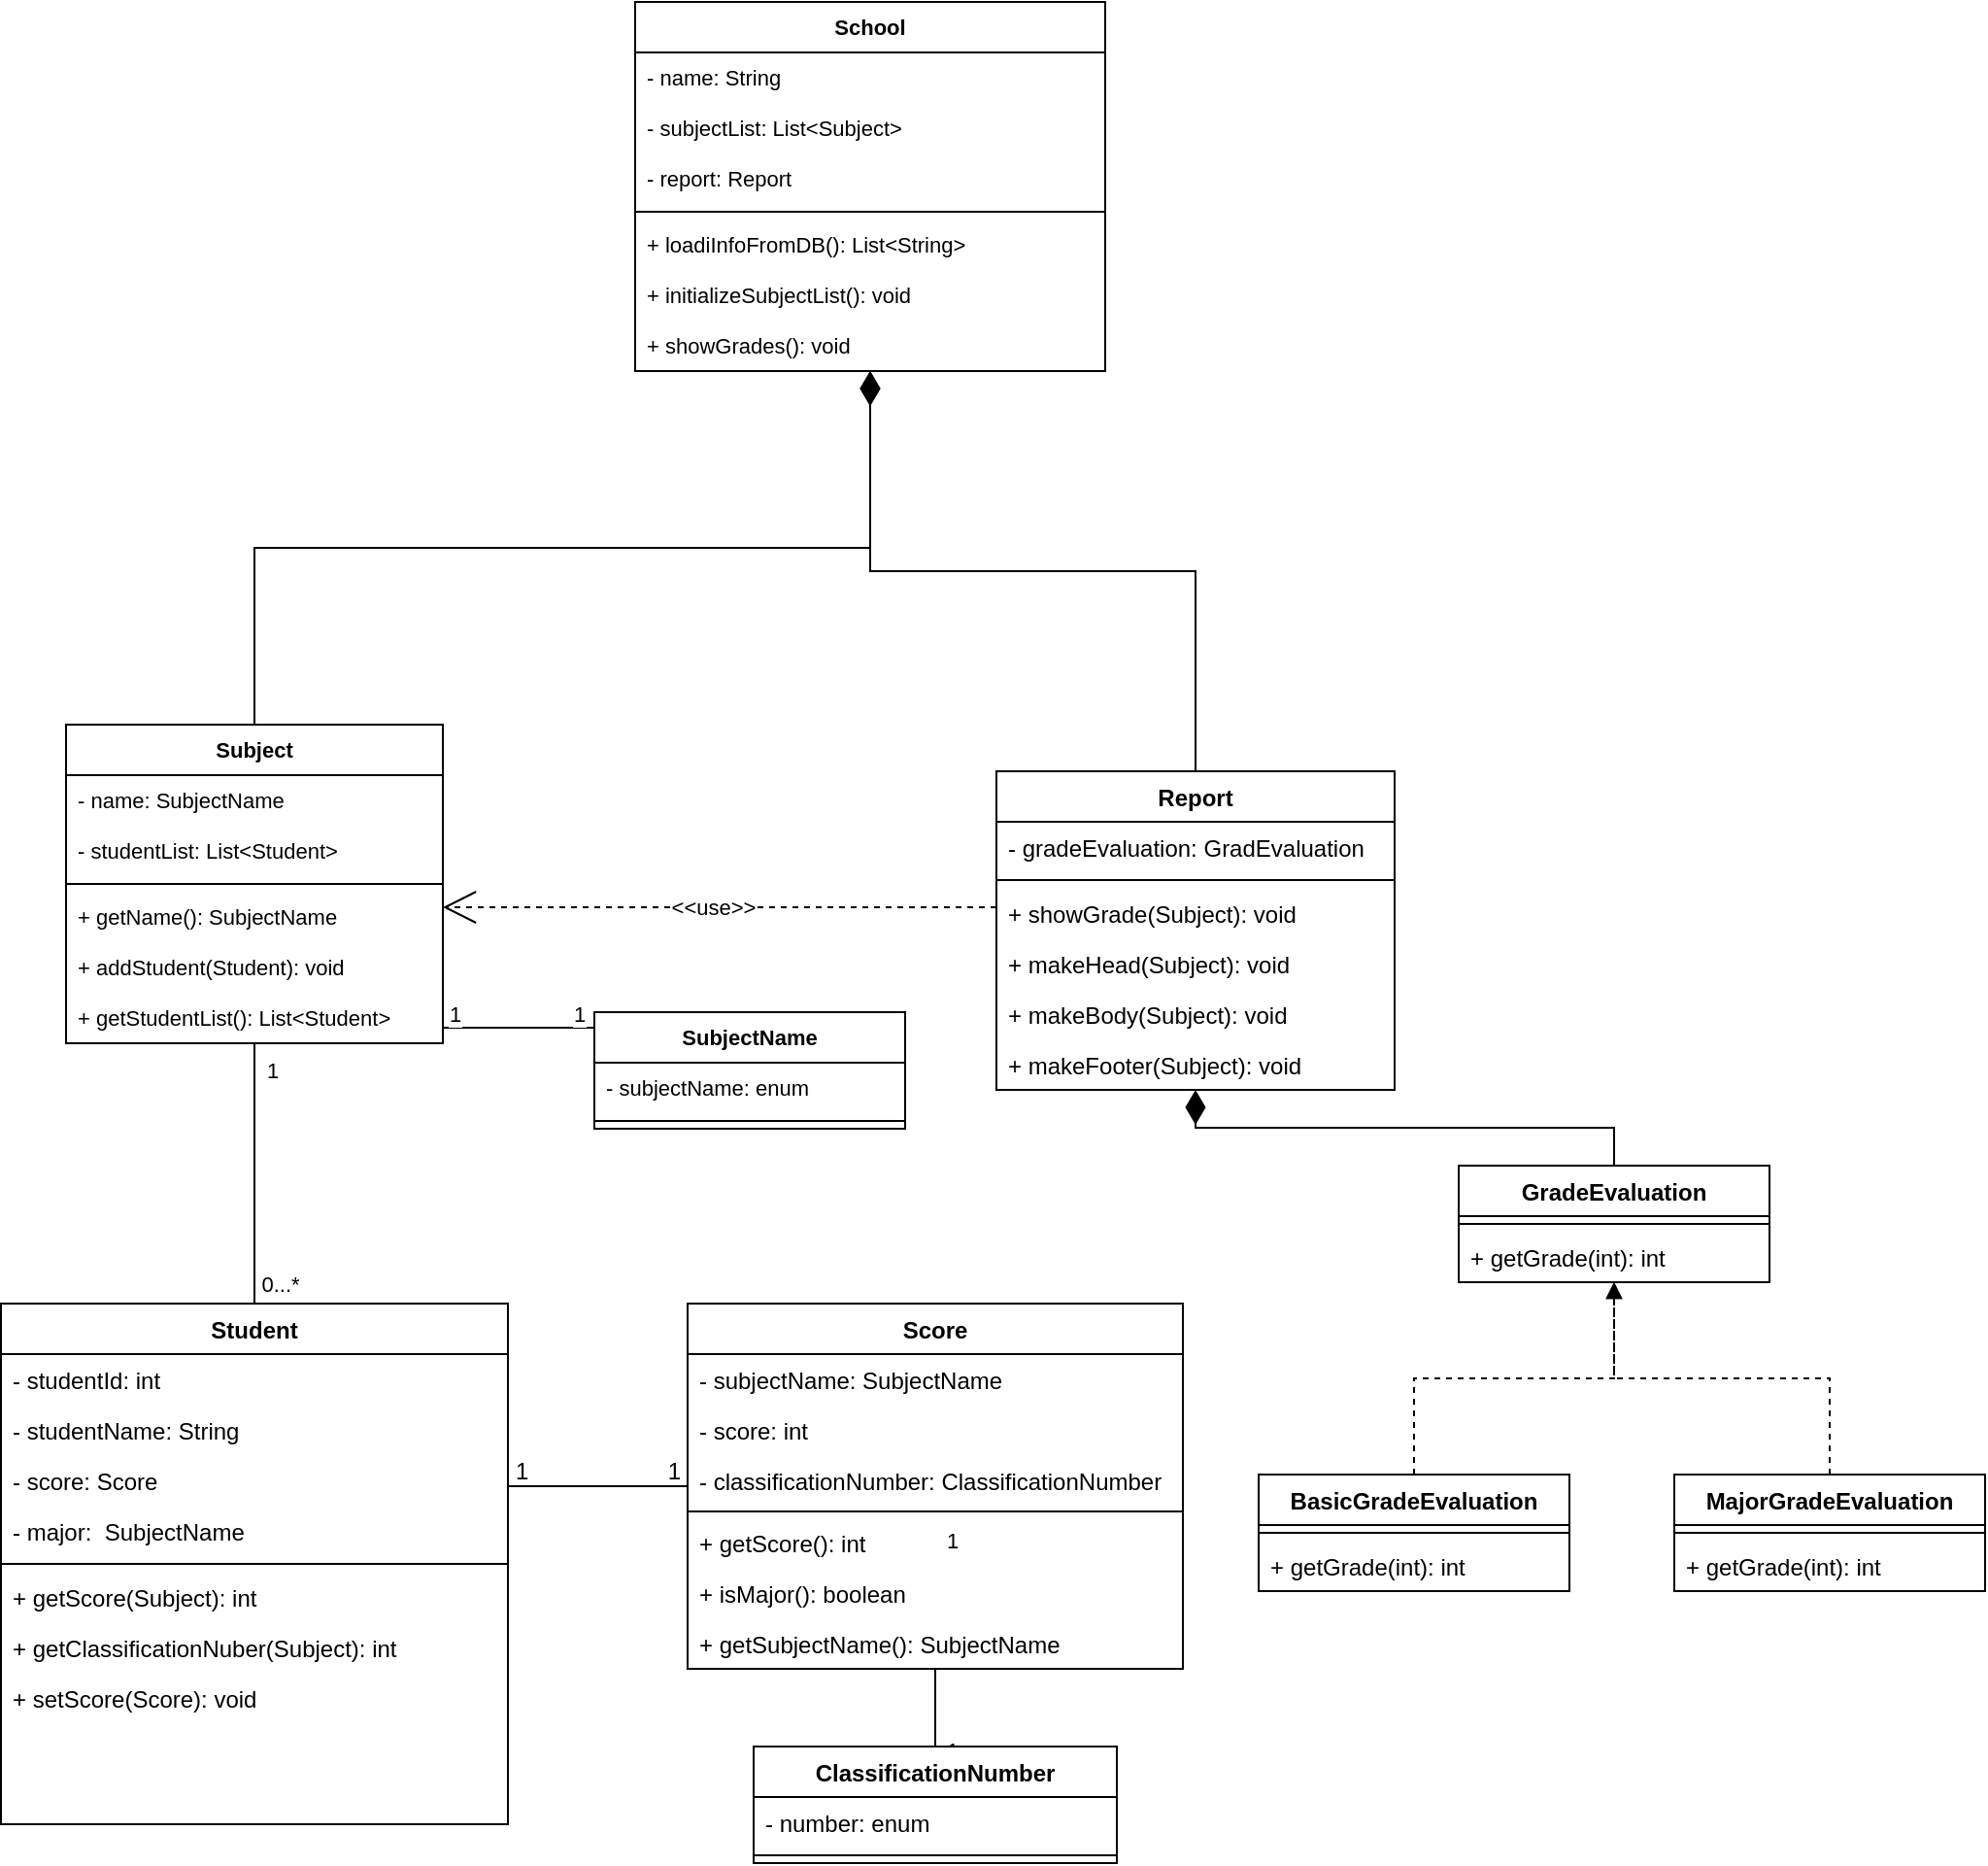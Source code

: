 <mxfile version="20.5.3" type="device"><diagram id="C5RBs43oDa-KdzZeNtuy" name="Page-1"><mxGraphModel dx="1185" dy="635" grid="0" gridSize="10" guides="1" tooltips="1" connect="1" arrows="1" fold="1" page="1" pageScale="1" pageWidth="3300" pageHeight="4681" math="0" shadow="0"><root><mxCell id="WIyWlLk6GJQsqaUBKTNV-0"/><mxCell id="WIyWlLk6GJQsqaUBKTNV-1" parent="WIyWlLk6GJQsqaUBKTNV-0"/><mxCell id="zkfFHV4jXpPFQw0GAbJ--0" value="Student&#10;" style="swimlane;fontStyle=1;align=center;verticalAlign=top;childLayout=stackLayout;horizontal=1;startSize=26;horizontalStack=0;resizeParent=1;resizeLast=0;collapsible=1;marginBottom=0;rounded=0;shadow=0;strokeWidth=1;" parent="WIyWlLk6GJQsqaUBKTNV-1" vertex="1"><mxGeometry x="451.5" y="1010" width="261" height="268" as="geometry"><mxRectangle x="98" y="91" width="160" height="26" as="alternateBounds"/></mxGeometry></mxCell><mxCell id="zkfFHV4jXpPFQw0GAbJ--1" value="- studentId: int" style="text;align=left;verticalAlign=top;spacingLeft=4;spacingRight=4;overflow=hidden;rotatable=0;points=[[0,0.5],[1,0.5]];portConstraint=eastwest;" parent="zkfFHV4jXpPFQw0GAbJ--0" vertex="1"><mxGeometry y="26" width="261" height="26" as="geometry"/></mxCell><mxCell id="zkfFHV4jXpPFQw0GAbJ--2" value="- studentName: String" style="text;align=left;verticalAlign=top;spacingLeft=4;spacingRight=4;overflow=hidden;rotatable=0;points=[[0,0.5],[1,0.5]];portConstraint=eastwest;rounded=0;shadow=0;html=0;" parent="zkfFHV4jXpPFQw0GAbJ--0" vertex="1"><mxGeometry y="52" width="261" height="26" as="geometry"/></mxCell><mxCell id="7-gcS9G6uN9IhNKPewNx-51" value="- score: Score" style="text;align=left;verticalAlign=top;spacingLeft=4;spacingRight=4;overflow=hidden;rotatable=0;points=[[0,0.5],[1,0.5]];portConstraint=eastwest;rounded=0;shadow=0;html=0;" parent="zkfFHV4jXpPFQw0GAbJ--0" vertex="1"><mxGeometry y="78" width="261" height="26" as="geometry"/></mxCell><mxCell id="7-gcS9G6uN9IhNKPewNx-85" value="- major:  SubjectName" style="text;align=left;verticalAlign=top;spacingLeft=4;spacingRight=4;overflow=hidden;rotatable=0;points=[[0,0.5],[1,0.5]];portConstraint=eastwest;rounded=0;shadow=0;html=0;" parent="zkfFHV4jXpPFQw0GAbJ--0" vertex="1"><mxGeometry y="104" width="261" height="26" as="geometry"/></mxCell><mxCell id="zkfFHV4jXpPFQw0GAbJ--4" value="" style="line;html=1;strokeWidth=1;align=left;verticalAlign=middle;spacingTop=-1;spacingLeft=3;spacingRight=3;rotatable=0;labelPosition=right;points=[];portConstraint=eastwest;" parent="zkfFHV4jXpPFQw0GAbJ--0" vertex="1"><mxGeometry y="130" width="261" height="8" as="geometry"/></mxCell><mxCell id="zkfFHV4jXpPFQw0GAbJ--5" value="+ getScore(Subject): int" style="text;align=left;verticalAlign=top;spacingLeft=4;spacingRight=4;overflow=hidden;rotatable=0;points=[[0,0.5],[1,0.5]];portConstraint=eastwest;" parent="zkfFHV4jXpPFQw0GAbJ--0" vertex="1"><mxGeometry y="138" width="261" height="26" as="geometry"/></mxCell><mxCell id="4zpfEWBZLi7UWozO5bUc-4" value="+ getClassificationNuber(Subject): int" style="text;align=left;verticalAlign=top;spacingLeft=4;spacingRight=4;overflow=hidden;rotatable=0;points=[[0,0.5],[1,0.5]];portConstraint=eastwest;" vertex="1" parent="zkfFHV4jXpPFQw0GAbJ--0"><mxGeometry y="164" width="261" height="26" as="geometry"/></mxCell><mxCell id="7-gcS9G6uN9IhNKPewNx-110" value="+ setScore(Score): void" style="text;align=left;verticalAlign=top;spacingLeft=4;spacingRight=4;overflow=hidden;rotatable=0;points=[[0,0.5],[1,0.5]];portConstraint=eastwest;" parent="zkfFHV4jXpPFQw0GAbJ--0" vertex="1"><mxGeometry y="190" width="261" height="26" as="geometry"/></mxCell><mxCell id="7-gcS9G6uN9IhNKPewNx-64" style="edgeStyle=elbowEdgeStyle;shape=connector;rounded=0;orthogonalLoop=1;jettySize=auto;elbow=vertical;html=1;shadow=0;labelBackgroundColor=default;strokeColor=default;strokeWidth=1;fontFamily=Helvetica;fontSize=11;fontColor=default;endArrow=open;endFill=0;startSize=6;endSize=15;dashed=1;" parent="WIyWlLk6GJQsqaUBKTNV-1" source="zkfFHV4jXpPFQw0GAbJ--6" target="7-gcS9G6uN9IhNKPewNx-39" edge="1"><mxGeometry relative="1" as="geometry"/></mxCell><mxCell id="7-gcS9G6uN9IhNKPewNx-65" value="&amp;lt;&amp;lt;use&amp;gt;&amp;gt;" style="edgeLabel;html=1;align=center;verticalAlign=middle;resizable=0;points=[];fontSize=11;fontFamily=Helvetica;fontColor=default;" parent="7-gcS9G6uN9IhNKPewNx-64" vertex="1" connectable="0"><mxGeometry x="-0.444" y="-1" relative="1" as="geometry"><mxPoint x="-67" y="1" as="offset"/></mxGeometry></mxCell><mxCell id="7-gcS9G6uN9IhNKPewNx-79" style="edgeStyle=elbowEdgeStyle;shape=connector;rounded=0;orthogonalLoop=1;jettySize=auto;elbow=vertical;html=1;shadow=0;labelBackgroundColor=default;strokeColor=default;strokeWidth=1;fontFamily=Helvetica;fontSize=11;fontColor=default;endArrow=diamondThin;endFill=1;startSize=6;endSize=15;" parent="WIyWlLk6GJQsqaUBKTNV-1" source="zkfFHV4jXpPFQw0GAbJ--6" target="7-gcS9G6uN9IhNKPewNx-74" edge="1"><mxGeometry relative="1" as="geometry"/></mxCell><mxCell id="zkfFHV4jXpPFQw0GAbJ--6" value="Report" style="swimlane;fontStyle=1;align=center;verticalAlign=top;childLayout=stackLayout;horizontal=1;startSize=26;horizontalStack=0;resizeParent=1;resizeLast=0;collapsible=1;marginBottom=0;rounded=0;shadow=0;strokeWidth=1;" parent="WIyWlLk6GJQsqaUBKTNV-1" vertex="1"><mxGeometry x="964" y="736" width="205" height="164" as="geometry"><mxRectangle x="130" y="380" width="160" height="26" as="alternateBounds"/></mxGeometry></mxCell><mxCell id="zkfFHV4jXpPFQw0GAbJ--7" value="- gradeEvaluation: GradEvaluation" style="text;align=left;verticalAlign=top;spacingLeft=4;spacingRight=4;overflow=hidden;rotatable=0;points=[[0,0.5],[1,0.5]];portConstraint=eastwest;" parent="zkfFHV4jXpPFQw0GAbJ--6" vertex="1"><mxGeometry y="26" width="205" height="26" as="geometry"/></mxCell><mxCell id="zkfFHV4jXpPFQw0GAbJ--9" value="" style="line;html=1;strokeWidth=1;align=left;verticalAlign=middle;spacingTop=-1;spacingLeft=3;spacingRight=3;rotatable=0;labelPosition=right;points=[];portConstraint=eastwest;" parent="zkfFHV4jXpPFQw0GAbJ--6" vertex="1"><mxGeometry y="52" width="205" height="8" as="geometry"/></mxCell><mxCell id="zkfFHV4jXpPFQw0GAbJ--11" value="+ showGrade(Subject): void" style="text;align=left;verticalAlign=top;spacingLeft=4;spacingRight=4;overflow=hidden;rotatable=0;points=[[0,0.5],[1,0.5]];portConstraint=eastwest;" parent="zkfFHV4jXpPFQw0GAbJ--6" vertex="1"><mxGeometry y="60" width="205" height="26" as="geometry"/></mxCell><mxCell id="7-gcS9G6uN9IhNKPewNx-116" value="+ makeHead(Subject): void" style="text;align=left;verticalAlign=top;spacingLeft=4;spacingRight=4;overflow=hidden;rotatable=0;points=[[0,0.5],[1,0.5]];portConstraint=eastwest;" parent="zkfFHV4jXpPFQw0GAbJ--6" vertex="1"><mxGeometry y="86" width="205" height="26" as="geometry"/></mxCell><mxCell id="7-gcS9G6uN9IhNKPewNx-115" value="+ makeBody(Subject): void" style="text;align=left;verticalAlign=top;spacingLeft=4;spacingRight=4;overflow=hidden;rotatable=0;points=[[0,0.5],[1,0.5]];portConstraint=eastwest;" parent="zkfFHV4jXpPFQw0GAbJ--6" vertex="1"><mxGeometry y="112" width="205" height="26" as="geometry"/></mxCell><mxCell id="7-gcS9G6uN9IhNKPewNx-114" value="+ makeFooter(Subject): void" style="text;align=left;verticalAlign=top;spacingLeft=4;spacingRight=4;overflow=hidden;rotatable=0;points=[[0,0.5],[1,0.5]];portConstraint=eastwest;" parent="zkfFHV4jXpPFQw0GAbJ--6" vertex="1"><mxGeometry y="138" width="205" height="26" as="geometry"/></mxCell><mxCell id="zkfFHV4jXpPFQw0GAbJ--17" value="Score" style="swimlane;fontStyle=1;align=center;verticalAlign=top;childLayout=stackLayout;horizontal=1;startSize=26;horizontalStack=0;resizeParent=1;resizeLast=0;collapsible=1;marginBottom=0;rounded=0;shadow=0;strokeWidth=1;" parent="WIyWlLk6GJQsqaUBKTNV-1" vertex="1"><mxGeometry x="805" y="1010" width="255" height="188" as="geometry"><mxRectangle x="550" y="140" width="160" height="26" as="alternateBounds"/></mxGeometry></mxCell><mxCell id="7-gcS9G6uN9IhNKPewNx-53" value="- subjectName: SubjectName" style="text;align=left;verticalAlign=top;spacingLeft=4;spacingRight=4;overflow=hidden;rotatable=0;points=[[0,0.5],[1,0.5]];portConstraint=eastwest;rounded=0;shadow=0;html=0;" parent="zkfFHV4jXpPFQw0GAbJ--17" vertex="1"><mxGeometry y="26" width="255" height="26" as="geometry"/></mxCell><mxCell id="7-gcS9G6uN9IhNKPewNx-50" value="- score: int" style="text;align=left;verticalAlign=top;spacingLeft=4;spacingRight=4;overflow=hidden;rotatable=0;points=[[0,0.5],[1,0.5]];portConstraint=eastwest;rounded=0;shadow=0;html=0;" parent="zkfFHV4jXpPFQw0GAbJ--17" vertex="1"><mxGeometry y="52" width="255" height="26" as="geometry"/></mxCell><mxCell id="7-gcS9G6uN9IhNKPewNx-72" value="- classificationNumber: ClassificationNumber" style="text;align=left;verticalAlign=top;spacingLeft=4;spacingRight=4;overflow=hidden;rotatable=0;points=[[0,0.5],[1,0.5]];portConstraint=eastwest;rounded=0;shadow=0;html=0;" parent="zkfFHV4jXpPFQw0GAbJ--17" vertex="1"><mxGeometry y="78" width="255" height="26" as="geometry"/></mxCell><mxCell id="zkfFHV4jXpPFQw0GAbJ--23" value="" style="line;html=1;strokeWidth=1;align=left;verticalAlign=middle;spacingTop=-1;spacingLeft=3;spacingRight=3;rotatable=0;labelPosition=right;points=[];portConstraint=eastwest;" parent="zkfFHV4jXpPFQw0GAbJ--17" vertex="1"><mxGeometry y="104" width="255" height="6" as="geometry"/></mxCell><mxCell id="zkfFHV4jXpPFQw0GAbJ--24" value="+ getScore(): int" style="text;align=left;verticalAlign=top;spacingLeft=4;spacingRight=4;overflow=hidden;rotatable=0;points=[[0,0.5],[1,0.5]];portConstraint=eastwest;" parent="zkfFHV4jXpPFQw0GAbJ--17" vertex="1"><mxGeometry y="110" width="255" height="26" as="geometry"/></mxCell><mxCell id="7-gcS9G6uN9IhNKPewNx-71" value="+ isMajor(): boolean" style="text;align=left;verticalAlign=top;spacingLeft=4;spacingRight=4;overflow=hidden;rotatable=0;points=[[0,0.5],[1,0.5]];portConstraint=eastwest;" parent="zkfFHV4jXpPFQw0GAbJ--17" vertex="1"><mxGeometry y="136" width="255" height="26" as="geometry"/></mxCell><mxCell id="7-gcS9G6uN9IhNKPewNx-70" value="+ getSubjectName(): SubjectName" style="text;align=left;verticalAlign=top;spacingLeft=4;spacingRight=4;overflow=hidden;rotatable=0;points=[[0,0.5],[1,0.5]];portConstraint=eastwest;" parent="zkfFHV4jXpPFQw0GAbJ--17" vertex="1"><mxGeometry y="162" width="255" height="26" as="geometry"/></mxCell><mxCell id="zkfFHV4jXpPFQw0GAbJ--26" value="" style="endArrow=none;shadow=0;strokeWidth=1;rounded=0;endFill=0;edgeStyle=elbowEdgeStyle;elbow=vertical;" parent="WIyWlLk6GJQsqaUBKTNV-1" source="zkfFHV4jXpPFQw0GAbJ--0" target="zkfFHV4jXpPFQw0GAbJ--17" edge="1"><mxGeometry x="0.5" y="41" relative="1" as="geometry"><mxPoint x="785" y="570" as="sourcePoint"/><mxPoint x="945" y="570" as="targetPoint"/><mxPoint x="-40" y="32" as="offset"/></mxGeometry></mxCell><mxCell id="zkfFHV4jXpPFQw0GAbJ--27" value="1" style="resizable=0;align=left;verticalAlign=bottom;labelBackgroundColor=none;fontSize=12;" parent="zkfFHV4jXpPFQw0GAbJ--26" connectable="0" vertex="1"><mxGeometry x="-1" relative="1" as="geometry"><mxPoint x="2" y="1" as="offset"/></mxGeometry></mxCell><mxCell id="zkfFHV4jXpPFQw0GAbJ--28" value="1" style="resizable=0;align=right;verticalAlign=bottom;labelBackgroundColor=none;fontSize=12;" parent="zkfFHV4jXpPFQw0GAbJ--26" connectable="0" vertex="1"><mxGeometry x="1" relative="1" as="geometry"><mxPoint x="-2" y="1" as="offset"/></mxGeometry></mxCell><mxCell id="7-gcS9G6uN9IhNKPewNx-38" value="" style="group" parent="WIyWlLk6GJQsqaUBKTNV-1" vertex="1" connectable="0"><mxGeometry x="1099" y="939" width="374" height="245" as="geometry"/></mxCell><mxCell id="7-gcS9G6uN9IhNKPewNx-5" value="GradeEvaluation" style="swimlane;fontStyle=1;align=center;verticalAlign=top;childLayout=stackLayout;horizontal=1;startSize=26;horizontalStack=0;resizeParent=1;resizeParentMax=0;resizeLast=0;collapsible=1;marginBottom=0;" parent="7-gcS9G6uN9IhNKPewNx-38" vertex="1"><mxGeometry x="103" width="160" height="60" as="geometry"/></mxCell><mxCell id="7-gcS9G6uN9IhNKPewNx-7" value="" style="line;strokeWidth=1;fillColor=none;align=left;verticalAlign=middle;spacingTop=-1;spacingLeft=3;spacingRight=3;rotatable=0;labelPosition=right;points=[];portConstraint=eastwest;strokeColor=inherit;" parent="7-gcS9G6uN9IhNKPewNx-5" vertex="1"><mxGeometry y="26" width="160" height="8" as="geometry"/></mxCell><mxCell id="7-gcS9G6uN9IhNKPewNx-8" value="+ getGrade(int): int" style="text;strokeColor=none;fillColor=none;align=left;verticalAlign=top;spacingLeft=4;spacingRight=4;overflow=hidden;rotatable=0;points=[[0,0.5],[1,0.5]];portConstraint=eastwest;" parent="7-gcS9G6uN9IhNKPewNx-5" vertex="1"><mxGeometry y="34" width="160" height="26" as="geometry"/></mxCell><mxCell id="7-gcS9G6uN9IhNKPewNx-37" style="edgeStyle=orthogonalEdgeStyle;shape=connector;rounded=0;orthogonalLoop=1;jettySize=auto;html=1;exitX=0.5;exitY=0;exitDx=0;exitDy=0;dashed=1;labelBackgroundColor=default;strokeColor=default;fontFamily=Helvetica;fontSize=11;fontColor=default;endArrow=block;endFill=1;" parent="7-gcS9G6uN9IhNKPewNx-38" source="7-gcS9G6uN9IhNKPewNx-9" target="7-gcS9G6uN9IhNKPewNx-5" edge="1"><mxGeometry relative="1" as="geometry"/></mxCell><mxCell id="7-gcS9G6uN9IhNKPewNx-9" value="BasicGradeEvaluation" style="swimlane;fontStyle=1;align=center;verticalAlign=top;childLayout=stackLayout;horizontal=1;startSize=26;horizontalStack=0;resizeParent=1;resizeParentMax=0;resizeLast=0;collapsible=1;marginBottom=0;" parent="7-gcS9G6uN9IhNKPewNx-38" vertex="1"><mxGeometry y="159" width="160" height="60" as="geometry"/></mxCell><mxCell id="7-gcS9G6uN9IhNKPewNx-11" value="" style="line;strokeWidth=1;fillColor=none;align=left;verticalAlign=middle;spacingTop=-1;spacingLeft=3;spacingRight=3;rotatable=0;labelPosition=right;points=[];portConstraint=eastwest;strokeColor=inherit;" parent="7-gcS9G6uN9IhNKPewNx-9" vertex="1"><mxGeometry y="26" width="160" height="8" as="geometry"/></mxCell><mxCell id="7-gcS9G6uN9IhNKPewNx-12" value="+ getGrade(int): int" style="text;strokeColor=none;fillColor=none;align=left;verticalAlign=top;spacingLeft=4;spacingRight=4;overflow=hidden;rotatable=0;points=[[0,0.5],[1,0.5]];portConstraint=eastwest;" parent="7-gcS9G6uN9IhNKPewNx-9" vertex="1"><mxGeometry y="34" width="160" height="26" as="geometry"/></mxCell><mxCell id="7-gcS9G6uN9IhNKPewNx-36" style="edgeStyle=orthogonalEdgeStyle;shape=connector;rounded=0;orthogonalLoop=1;jettySize=auto;html=1;exitX=0.5;exitY=0;exitDx=0;exitDy=0;dashed=1;labelBackgroundColor=default;strokeColor=default;fontFamily=Helvetica;fontSize=11;fontColor=default;endArrow=block;endFill=1;" parent="7-gcS9G6uN9IhNKPewNx-38" source="7-gcS9G6uN9IhNKPewNx-13" target="7-gcS9G6uN9IhNKPewNx-5" edge="1"><mxGeometry relative="1" as="geometry"/></mxCell><mxCell id="7-gcS9G6uN9IhNKPewNx-13" value="MajorGradeEvaluation" style="swimlane;fontStyle=1;align=center;verticalAlign=top;childLayout=stackLayout;horizontal=1;startSize=26;horizontalStack=0;resizeParent=1;resizeParentMax=0;resizeLast=0;collapsible=1;marginBottom=0;" parent="7-gcS9G6uN9IhNKPewNx-38" vertex="1"><mxGeometry x="214" y="159" width="160" height="60" as="geometry"/></mxCell><mxCell id="7-gcS9G6uN9IhNKPewNx-15" value="" style="line;strokeWidth=1;fillColor=none;align=left;verticalAlign=middle;spacingTop=-1;spacingLeft=3;spacingRight=3;rotatable=0;labelPosition=right;points=[];portConstraint=eastwest;strokeColor=inherit;" parent="7-gcS9G6uN9IhNKPewNx-13" vertex="1"><mxGeometry y="26" width="160" height="8" as="geometry"/></mxCell><mxCell id="7-gcS9G6uN9IhNKPewNx-16" value="+ getGrade(int): int" style="text;strokeColor=none;fillColor=none;align=left;verticalAlign=top;spacingLeft=4;spacingRight=4;overflow=hidden;rotatable=0;points=[[0,0.5],[1,0.5]];portConstraint=eastwest;" parent="7-gcS9G6uN9IhNKPewNx-13" vertex="1"><mxGeometry y="34" width="160" height="26" as="geometry"/></mxCell><mxCell id="7-gcS9G6uN9IhNKPewNx-55" style="edgeStyle=elbowEdgeStyle;shape=connector;rounded=0;orthogonalLoop=1;jettySize=auto;elbow=vertical;html=1;shadow=0;labelBackgroundColor=default;strokeColor=default;strokeWidth=1;fontFamily=Helvetica;fontSize=11;fontColor=default;endArrow=none;endFill=0;" parent="WIyWlLk6GJQsqaUBKTNV-1" source="7-gcS9G6uN9IhNKPewNx-39" target="zkfFHV4jXpPFQw0GAbJ--0" edge="1"><mxGeometry relative="1" as="geometry"/></mxCell><mxCell id="7-gcS9G6uN9IhNKPewNx-56" value="1" style="edgeLabel;html=1;align=center;verticalAlign=middle;resizable=0;points=[];fontSize=11;fontFamily=Helvetica;fontColor=default;" parent="7-gcS9G6uN9IhNKPewNx-55" vertex="1" connectable="0"><mxGeometry x="-0.797" y="-1" relative="1" as="geometry"><mxPoint x="10" as="offset"/></mxGeometry></mxCell><mxCell id="7-gcS9G6uN9IhNKPewNx-57" value="0...*" style="edgeLabel;html=1;align=center;verticalAlign=middle;resizable=0;points=[];fontSize=11;fontFamily=Helvetica;fontColor=default;" parent="7-gcS9G6uN9IhNKPewNx-55" vertex="1" connectable="0"><mxGeometry x="0.856" y="2" relative="1" as="geometry"><mxPoint x="11" y="-1" as="offset"/></mxGeometry></mxCell><mxCell id="7-gcS9G6uN9IhNKPewNx-80" style="edgeStyle=elbowEdgeStyle;shape=connector;rounded=0;orthogonalLoop=1;jettySize=auto;elbow=vertical;html=1;shadow=0;labelBackgroundColor=default;strokeColor=default;strokeWidth=1;fontFamily=Helvetica;fontSize=11;fontColor=default;endArrow=diamondThin;endFill=1;startSize=6;endSize=15;" parent="WIyWlLk6GJQsqaUBKTNV-1" source="7-gcS9G6uN9IhNKPewNx-39" target="7-gcS9G6uN9IhNKPewNx-74" edge="1"><mxGeometry relative="1" as="geometry"/></mxCell><mxCell id="7-gcS9G6uN9IhNKPewNx-39" value="Subject&#10;" style="swimlane;fontStyle=1;align=center;verticalAlign=top;childLayout=stackLayout;horizontal=1;startSize=26;horizontalStack=0;resizeParent=1;resizeParentMax=0;resizeLast=0;collapsible=1;marginBottom=0;fontFamily=Helvetica;fontSize=11;fontColor=default;" parent="WIyWlLk6GJQsqaUBKTNV-1" vertex="1"><mxGeometry x="485" y="712" width="194" height="164" as="geometry"/></mxCell><mxCell id="7-gcS9G6uN9IhNKPewNx-40" value="- name: SubjectName" style="text;strokeColor=none;fillColor=none;align=left;verticalAlign=top;spacingLeft=4;spacingRight=4;overflow=hidden;rotatable=0;points=[[0,0.5],[1,0.5]];portConstraint=eastwest;fontFamily=Helvetica;fontSize=11;fontColor=default;" parent="7-gcS9G6uN9IhNKPewNx-39" vertex="1"><mxGeometry y="26" width="194" height="26" as="geometry"/></mxCell><mxCell id="7-gcS9G6uN9IhNKPewNx-54" value="- studentList: List&lt;Student&gt;" style="text;strokeColor=none;fillColor=none;align=left;verticalAlign=top;spacingLeft=4;spacingRight=4;overflow=hidden;rotatable=0;points=[[0,0.5],[1,0.5]];portConstraint=eastwest;fontFamily=Helvetica;fontSize=11;fontColor=default;" parent="7-gcS9G6uN9IhNKPewNx-39" vertex="1"><mxGeometry y="52" width="194" height="26" as="geometry"/></mxCell><mxCell id="7-gcS9G6uN9IhNKPewNx-41" value="" style="line;strokeWidth=1;fillColor=none;align=left;verticalAlign=middle;spacingTop=-1;spacingLeft=3;spacingRight=3;rotatable=0;labelPosition=right;points=[];portConstraint=eastwest;strokeColor=inherit;fontFamily=Helvetica;fontSize=11;fontColor=default;" parent="7-gcS9G6uN9IhNKPewNx-39" vertex="1"><mxGeometry y="78" width="194" height="8" as="geometry"/></mxCell><mxCell id="4zpfEWBZLi7UWozO5bUc-0" value="+ getName(): SubjectName" style="text;strokeColor=none;fillColor=none;align=left;verticalAlign=top;spacingLeft=4;spacingRight=4;overflow=hidden;rotatable=0;points=[[0,0.5],[1,0.5]];portConstraint=eastwest;fontFamily=Helvetica;fontSize=11;fontColor=default;" vertex="1" parent="7-gcS9G6uN9IhNKPewNx-39"><mxGeometry y="86" width="194" height="26" as="geometry"/></mxCell><mxCell id="7-gcS9G6uN9IhNKPewNx-111" value="+ addStudent(Student): void" style="text;strokeColor=none;fillColor=none;align=left;verticalAlign=top;spacingLeft=4;spacingRight=4;overflow=hidden;rotatable=0;points=[[0,0.5],[1,0.5]];portConstraint=eastwest;fontFamily=Helvetica;fontSize=11;fontColor=default;" parent="7-gcS9G6uN9IhNKPewNx-39" vertex="1"><mxGeometry y="112" width="194" height="26" as="geometry"/></mxCell><mxCell id="4zpfEWBZLi7UWozO5bUc-1" value="+ getStudentList(): List&lt;Student&gt;" style="text;strokeColor=none;fillColor=none;align=left;verticalAlign=top;spacingLeft=4;spacingRight=4;overflow=hidden;rotatable=0;points=[[0,0.5],[1,0.5]];portConstraint=eastwest;fontFamily=Helvetica;fontSize=11;fontColor=default;" vertex="1" parent="7-gcS9G6uN9IhNKPewNx-39"><mxGeometry y="138" width="194" height="26" as="geometry"/></mxCell><mxCell id="7-gcS9G6uN9IhNKPewNx-58" style="edgeStyle=elbowEdgeStyle;shape=connector;rounded=0;orthogonalLoop=1;jettySize=auto;elbow=vertical;html=1;shadow=0;labelBackgroundColor=default;strokeColor=default;strokeWidth=1;fontFamily=Helvetica;fontSize=11;fontColor=default;endArrow=diamondThin;endFill=1;startSize=6;endSize=15;" parent="WIyWlLk6GJQsqaUBKTNV-1" source="7-gcS9G6uN9IhNKPewNx-5" target="zkfFHV4jXpPFQw0GAbJ--6" edge="1"><mxGeometry relative="1" as="geometry"/></mxCell><mxCell id="7-gcS9G6uN9IhNKPewNx-73" value="" style="text;strokeColor=none;fillColor=none;align=left;verticalAlign=middle;spacingTop=-1;spacingLeft=4;spacingRight=4;rotatable=0;labelPosition=right;points=[];portConstraint=eastwest;fontFamily=Helvetica;fontSize=11;fontColor=default;" parent="WIyWlLk6GJQsqaUBKTNV-1" vertex="1"><mxGeometry x="987" y="706" width="20" height="14" as="geometry"/></mxCell><mxCell id="7-gcS9G6uN9IhNKPewNx-74" value="School" style="swimlane;fontStyle=1;align=center;verticalAlign=top;childLayout=stackLayout;horizontal=1;startSize=26;horizontalStack=0;resizeParent=1;resizeParentMax=0;resizeLast=0;collapsible=1;marginBottom=0;fontFamily=Helvetica;fontSize=11;fontColor=default;" parent="WIyWlLk6GJQsqaUBKTNV-1" vertex="1"><mxGeometry x="778" y="340" width="242" height="190" as="geometry"/></mxCell><mxCell id="7-gcS9G6uN9IhNKPewNx-84" value="- name: String" style="text;strokeColor=none;fillColor=none;align=left;verticalAlign=top;spacingLeft=4;spacingRight=4;overflow=hidden;rotatable=0;points=[[0,0.5],[1,0.5]];portConstraint=eastwest;fontFamily=Helvetica;fontSize=11;fontColor=default;" parent="7-gcS9G6uN9IhNKPewNx-74" vertex="1"><mxGeometry y="26" width="242" height="26" as="geometry"/></mxCell><mxCell id="7-gcS9G6uN9IhNKPewNx-75" value="- subjectList: List&lt;Subject&gt;" style="text;strokeColor=none;fillColor=none;align=left;verticalAlign=top;spacingLeft=4;spacingRight=4;overflow=hidden;rotatable=0;points=[[0,0.5],[1,0.5]];portConstraint=eastwest;fontFamily=Helvetica;fontSize=11;fontColor=default;" parent="7-gcS9G6uN9IhNKPewNx-74" vertex="1"><mxGeometry y="52" width="242" height="26" as="geometry"/></mxCell><mxCell id="7-gcS9G6uN9IhNKPewNx-78" value="- report: Report" style="text;strokeColor=none;fillColor=none;align=left;verticalAlign=top;spacingLeft=4;spacingRight=4;overflow=hidden;rotatable=0;points=[[0,0.5],[1,0.5]];portConstraint=eastwest;fontFamily=Helvetica;fontSize=11;fontColor=default;" parent="7-gcS9G6uN9IhNKPewNx-74" vertex="1"><mxGeometry y="78" width="242" height="26" as="geometry"/></mxCell><mxCell id="7-gcS9G6uN9IhNKPewNx-76" value="" style="line;strokeWidth=1;fillColor=none;align=left;verticalAlign=middle;spacingTop=-1;spacingLeft=3;spacingRight=3;rotatable=0;labelPosition=right;points=[];portConstraint=eastwest;strokeColor=inherit;fontFamily=Helvetica;fontSize=11;fontColor=default;" parent="7-gcS9G6uN9IhNKPewNx-74" vertex="1"><mxGeometry y="104" width="242" height="8" as="geometry"/></mxCell><mxCell id="7-gcS9G6uN9IhNKPewNx-77" value="+ loadiInfoFromDB(): List&lt;String&gt;" style="text;strokeColor=none;fillColor=none;align=left;verticalAlign=top;spacingLeft=4;spacingRight=4;overflow=hidden;rotatable=0;points=[[0,0.5],[1,0.5]];portConstraint=eastwest;fontFamily=Helvetica;fontSize=11;fontColor=default;" parent="7-gcS9G6uN9IhNKPewNx-74" vertex="1"><mxGeometry y="112" width="242" height="26" as="geometry"/></mxCell><mxCell id="7-gcS9G6uN9IhNKPewNx-82" value="+ initializeSubjectList(): void" style="text;strokeColor=none;fillColor=none;align=left;verticalAlign=top;spacingLeft=4;spacingRight=4;overflow=hidden;rotatable=0;points=[[0,0.5],[1,0.5]];portConstraint=eastwest;fontFamily=Helvetica;fontSize=11;fontColor=default;" parent="7-gcS9G6uN9IhNKPewNx-74" vertex="1"><mxGeometry y="138" width="242" height="26" as="geometry"/></mxCell><mxCell id="7-gcS9G6uN9IhNKPewNx-83" value="+ showGrades(): void" style="text;strokeColor=none;fillColor=none;align=left;verticalAlign=top;spacingLeft=4;spacingRight=4;overflow=hidden;rotatable=0;points=[[0,0.5],[1,0.5]];portConstraint=eastwest;fontFamily=Helvetica;fontSize=11;fontColor=default;" parent="7-gcS9G6uN9IhNKPewNx-74" vertex="1"><mxGeometry y="164" width="242" height="26" as="geometry"/></mxCell><mxCell id="7-gcS9G6uN9IhNKPewNx-105" style="edgeStyle=elbowEdgeStyle;shape=connector;rounded=0;orthogonalLoop=1;jettySize=auto;elbow=vertical;html=1;shadow=0;labelBackgroundColor=default;strokeColor=default;strokeWidth=1;fontFamily=Helvetica;fontSize=11;fontColor=default;endArrow=none;endFill=0;startSize=6;endSize=15;" parent="WIyWlLk6GJQsqaUBKTNV-1" source="7-gcS9G6uN9IhNKPewNx-86" target="7-gcS9G6uN9IhNKPewNx-39" edge="1"><mxGeometry relative="1" as="geometry"/></mxCell><mxCell id="7-gcS9G6uN9IhNKPewNx-106" value="1" style="edgeLabel;html=1;align=center;verticalAlign=middle;resizable=0;points=[];fontSize=11;fontFamily=Helvetica;fontColor=default;" parent="7-gcS9G6uN9IhNKPewNx-105" vertex="1" connectable="0"><mxGeometry x="-0.172" y="1" relative="1" as="geometry"><mxPoint x="-40" y="-8" as="offset"/></mxGeometry></mxCell><mxCell id="7-gcS9G6uN9IhNKPewNx-107" value="1" style="edgeLabel;html=1;align=center;verticalAlign=middle;resizable=0;points=[];fontSize=11;fontFamily=Helvetica;fontColor=default;" parent="7-gcS9G6uN9IhNKPewNx-105" vertex="1" connectable="0"><mxGeometry x="-0.295" relative="1" as="geometry"><mxPoint x="19" y="-7" as="offset"/></mxGeometry></mxCell><mxCell id="7-gcS9G6uN9IhNKPewNx-86" value="SubjectName" style="swimlane;fontStyle=1;align=center;verticalAlign=top;childLayout=stackLayout;horizontal=1;startSize=26;horizontalStack=0;resizeParent=1;resizeParentMax=0;resizeLast=0;collapsible=1;marginBottom=0;fontFamily=Helvetica;fontSize=11;fontColor=default;" parent="WIyWlLk6GJQsqaUBKTNV-1" vertex="1"><mxGeometry x="757" y="860" width="160" height="60" as="geometry"/></mxCell><mxCell id="7-gcS9G6uN9IhNKPewNx-87" value="- subjectName: enum" style="text;strokeColor=none;fillColor=none;align=left;verticalAlign=top;spacingLeft=4;spacingRight=4;overflow=hidden;rotatable=0;points=[[0,0.5],[1,0.5]];portConstraint=eastwest;fontFamily=Helvetica;fontSize=11;fontColor=default;" parent="7-gcS9G6uN9IhNKPewNx-86" vertex="1"><mxGeometry y="26" width="160" height="26" as="geometry"/></mxCell><mxCell id="7-gcS9G6uN9IhNKPewNx-88" value="" style="line;strokeWidth=1;fillColor=none;align=left;verticalAlign=middle;spacingTop=-1;spacingLeft=3;spacingRight=3;rotatable=0;labelPosition=right;points=[];portConstraint=eastwest;strokeColor=inherit;fontFamily=Helvetica;fontSize=11;fontColor=default;" parent="7-gcS9G6uN9IhNKPewNx-86" vertex="1"><mxGeometry y="52" width="160" height="8" as="geometry"/></mxCell><mxCell id="4zpfEWBZLi7UWozO5bUc-10" style="edgeStyle=orthogonalEdgeStyle;rounded=0;orthogonalLoop=1;jettySize=auto;html=1;endArrow=none;endFill=0;" edge="1" parent="WIyWlLk6GJQsqaUBKTNV-1" source="4zpfEWBZLi7UWozO5bUc-6" target="zkfFHV4jXpPFQw0GAbJ--17"><mxGeometry relative="1" as="geometry"/></mxCell><mxCell id="4zpfEWBZLi7UWozO5bUc-11" value="1" style="edgeLabel;html=1;align=center;verticalAlign=middle;resizable=0;points=[];" vertex="1" connectable="0" parent="4zpfEWBZLi7UWozO5bUc-10"><mxGeometry x="0.256" relative="1" as="geometry"><mxPoint x="8" y="-81" as="offset"/></mxGeometry></mxCell><mxCell id="4zpfEWBZLi7UWozO5bUc-12" value="1" style="edgeLabel;html=1;align=center;verticalAlign=middle;resizable=0;points=[];" vertex="1" connectable="0" parent="4zpfEWBZLi7UWozO5bUc-10"><mxGeometry x="0.256" y="1" relative="1" as="geometry"><mxPoint x="9" y="27" as="offset"/></mxGeometry></mxCell><mxCell id="4zpfEWBZLi7UWozO5bUc-6" value="ClassificationNumber" style="swimlane;fontStyle=1;align=center;verticalAlign=top;childLayout=stackLayout;horizontal=1;startSize=26;horizontalStack=0;resizeParent=1;resizeParentMax=0;resizeLast=0;collapsible=1;marginBottom=0;" vertex="1" parent="WIyWlLk6GJQsqaUBKTNV-1"><mxGeometry x="839" y="1238" width="187" height="60" as="geometry"/></mxCell><mxCell id="4zpfEWBZLi7UWozO5bUc-7" value="- number: enum" style="text;strokeColor=none;fillColor=none;align=left;verticalAlign=top;spacingLeft=4;spacingRight=4;overflow=hidden;rotatable=0;points=[[0,0.5],[1,0.5]];portConstraint=eastwest;" vertex="1" parent="4zpfEWBZLi7UWozO5bUc-6"><mxGeometry y="26" width="187" height="26" as="geometry"/></mxCell><mxCell id="4zpfEWBZLi7UWozO5bUc-8" value="" style="line;strokeWidth=1;fillColor=none;align=left;verticalAlign=middle;spacingTop=-1;spacingLeft=3;spacingRight=3;rotatable=0;labelPosition=right;points=[];portConstraint=eastwest;strokeColor=inherit;" vertex="1" parent="4zpfEWBZLi7UWozO5bUc-6"><mxGeometry y="52" width="187" height="8" as="geometry"/></mxCell></root></mxGraphModel></diagram></mxfile>